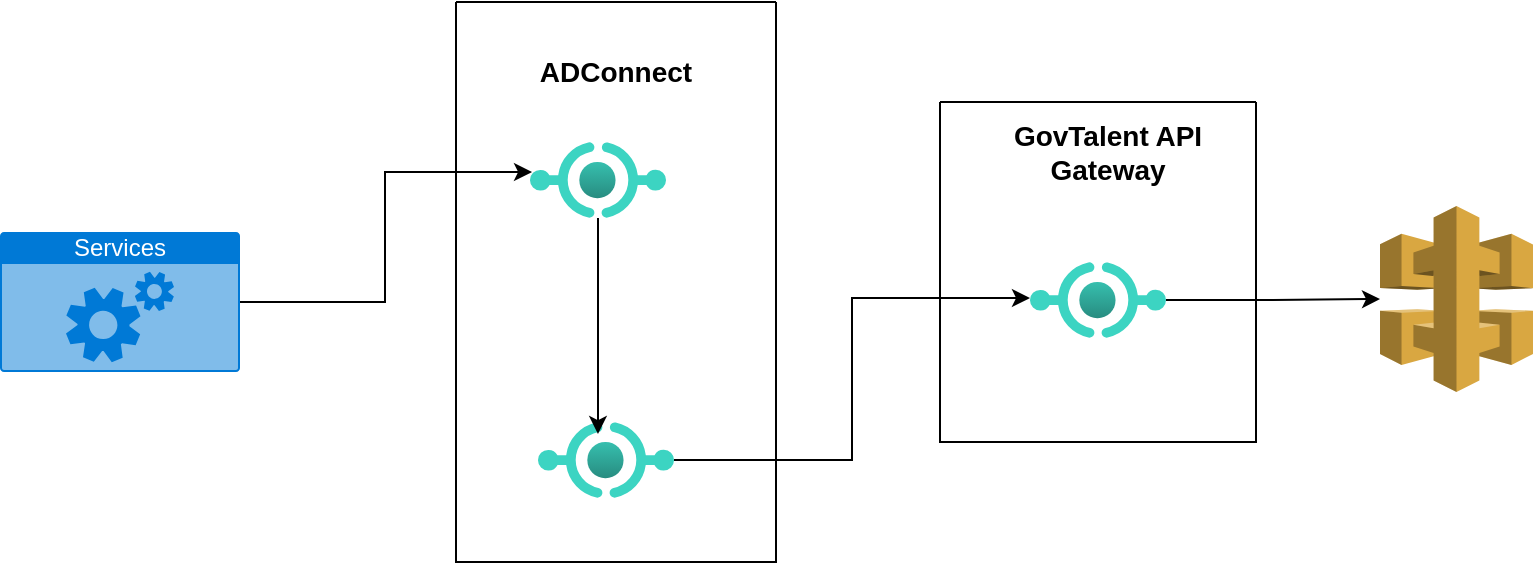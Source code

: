 <mxfile version="22.1.5" type="github">
  <diagram name="Page-1" id="5ImHIXw9c1unncVtrP42">
    <mxGraphModel dx="1674" dy="758" grid="1" gridSize="10" guides="1" tooltips="1" connect="1" arrows="1" fold="1" page="1" pageScale="1" pageWidth="850" pageHeight="1100" math="0" shadow="0">
      <root>
        <mxCell id="0" />
        <mxCell id="1" parent="0" />
        <mxCell id="2Kv4cWOwHbYVwLnxXEak-2" value="Services" style="html=1;whiteSpace=wrap;strokeColor=none;fillColor=#0079D6;labelPosition=center;verticalLabelPosition=middle;verticalAlign=top;align=center;fontSize=12;outlineConnect=0;spacingTop=-6;fontColor=#FFFFFF;sketch=0;shape=mxgraph.sitemap.services;" vertex="1" parent="1">
          <mxGeometry x="42" y="305" width="120" height="70" as="geometry" />
        </mxCell>
        <mxCell id="2Kv4cWOwHbYVwLnxXEak-10" value="" style="swimlane;startSize=0;" vertex="1" parent="1">
          <mxGeometry x="270" y="190" width="160" height="280" as="geometry" />
        </mxCell>
        <mxCell id="2Kv4cWOwHbYVwLnxXEak-6" value="" style="image;aspect=fixed;html=1;points=[];align=center;fontSize=12;image=img/lib/azure2/other/API_Proxy.svg;" vertex="1" parent="2Kv4cWOwHbYVwLnxXEak-10">
          <mxGeometry x="37" y="70" width="68" height="38" as="geometry" />
        </mxCell>
        <mxCell id="2Kv4cWOwHbYVwLnxXEak-7" value="" style="image;aspect=fixed;html=1;points=[];align=center;fontSize=12;image=img/lib/azure2/other/API_Proxy.svg;" vertex="1" parent="2Kv4cWOwHbYVwLnxXEak-10">
          <mxGeometry x="41" y="210" width="68" height="38" as="geometry" />
        </mxCell>
        <mxCell id="2Kv4cWOwHbYVwLnxXEak-13" style="edgeStyle=orthogonalEdgeStyle;rounded=0;orthogonalLoop=1;jettySize=auto;html=1;entryX=0.441;entryY=0.158;entryDx=0;entryDy=0;entryPerimeter=0;" edge="1" parent="2Kv4cWOwHbYVwLnxXEak-10" source="2Kv4cWOwHbYVwLnxXEak-6" target="2Kv4cWOwHbYVwLnxXEak-7">
          <mxGeometry relative="1" as="geometry" />
        </mxCell>
        <mxCell id="2Kv4cWOwHbYVwLnxXEak-24" value="&lt;b&gt;&lt;font style=&quot;font-size: 14px;&quot;&gt;ADConnect&lt;/font&gt;&lt;/b&gt;" style="text;html=1;strokeColor=none;fillColor=none;align=center;verticalAlign=middle;whiteSpace=wrap;rounded=0;" vertex="1" parent="2Kv4cWOwHbYVwLnxXEak-10">
          <mxGeometry x="20" y="20" width="120" height="30" as="geometry" />
        </mxCell>
        <mxCell id="2Kv4cWOwHbYVwLnxXEak-15" value="" style="swimlane;startSize=0;" vertex="1" parent="1">
          <mxGeometry x="512" y="240" width="158" height="170" as="geometry" />
        </mxCell>
        <mxCell id="2Kv4cWOwHbYVwLnxXEak-16" value="" style="image;aspect=fixed;html=1;points=[];align=center;fontSize=12;image=img/lib/azure2/other/API_Proxy.svg;" vertex="1" parent="2Kv4cWOwHbYVwLnxXEak-15">
          <mxGeometry x="45" y="80" width="68" height="38" as="geometry" />
        </mxCell>
        <mxCell id="2Kv4cWOwHbYVwLnxXEak-25" value="&lt;b&gt;&lt;font style=&quot;font-size: 14px;&quot;&gt;GovTalent API Gateway&lt;/font&gt;&lt;/b&gt;" style="text;html=1;strokeColor=none;fillColor=none;align=center;verticalAlign=middle;whiteSpace=wrap;rounded=0;" vertex="1" parent="2Kv4cWOwHbYVwLnxXEak-15">
          <mxGeometry x="18" y="10" width="132" height="30" as="geometry" />
        </mxCell>
        <mxCell id="2Kv4cWOwHbYVwLnxXEak-20" value="" style="outlineConnect=0;dashed=0;verticalLabelPosition=bottom;verticalAlign=top;align=center;html=1;shape=mxgraph.aws3.api_gateway;fillColor=#D9A741;gradientColor=none;" vertex="1" parent="1">
          <mxGeometry x="732" y="292" width="76.5" height="93" as="geometry" />
        </mxCell>
        <mxCell id="2Kv4cWOwHbYVwLnxXEak-21" style="edgeStyle=orthogonalEdgeStyle;rounded=0;orthogonalLoop=1;jettySize=auto;html=1;entryX=0.015;entryY=0.395;entryDx=0;entryDy=0;entryPerimeter=0;" edge="1" parent="1" source="2Kv4cWOwHbYVwLnxXEak-2" target="2Kv4cWOwHbYVwLnxXEak-6">
          <mxGeometry relative="1" as="geometry" />
        </mxCell>
        <mxCell id="2Kv4cWOwHbYVwLnxXEak-22" style="edgeStyle=orthogonalEdgeStyle;rounded=0;orthogonalLoop=1;jettySize=auto;html=1;entryX=0;entryY=0.474;entryDx=0;entryDy=0;entryPerimeter=0;" edge="1" parent="1" source="2Kv4cWOwHbYVwLnxXEak-7" target="2Kv4cWOwHbYVwLnxXEak-16">
          <mxGeometry relative="1" as="geometry" />
        </mxCell>
        <mxCell id="2Kv4cWOwHbYVwLnxXEak-23" style="edgeStyle=orthogonalEdgeStyle;rounded=0;orthogonalLoop=1;jettySize=auto;html=1;" edge="1" parent="1" source="2Kv4cWOwHbYVwLnxXEak-16" target="2Kv4cWOwHbYVwLnxXEak-20">
          <mxGeometry relative="1" as="geometry" />
        </mxCell>
      </root>
    </mxGraphModel>
  </diagram>
</mxfile>
